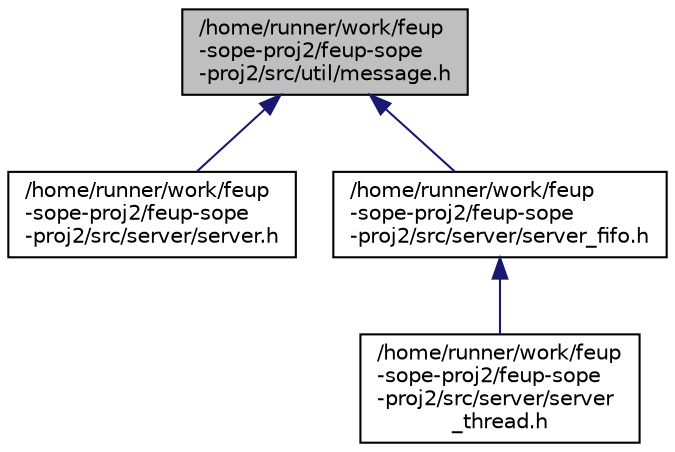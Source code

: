 digraph "/home/runner/work/feup-sope-proj2/feup-sope-proj2/src/util/message.h"
{
  edge [fontname="Helvetica",fontsize="10",labelfontname="Helvetica",labelfontsize="10"];
  node [fontname="Helvetica",fontsize="10",shape=record];
  Node9 [label="/home/runner/work/feup\l-sope-proj2/feup-sope\l-proj2/src/util/message.h",height=0.2,width=0.4,color="black", fillcolor="grey75", style="filled", fontcolor="black"];
  Node9 -> Node10 [dir="back",color="midnightblue",fontsize="10",style="solid",fontname="Helvetica"];
  Node10 [label="/home/runner/work/feup\l-sope-proj2/feup-sope\l-proj2/src/server/server.h",height=0.2,width=0.4,color="black", fillcolor="white", style="filled",URL="$server_8h.html",tooltip="Methods related to the server side. "];
  Node9 -> Node11 [dir="back",color="midnightblue",fontsize="10",style="solid",fontname="Helvetica"];
  Node11 [label="/home/runner/work/feup\l-sope-proj2/feup-sope\l-proj2/src/server/server_fifo.h",height=0.2,width=0.4,color="black", fillcolor="white", style="filled",URL="$server__fifo_8h.html",tooltip="Methods related to FIFO handling. "];
  Node11 -> Node12 [dir="back",color="midnightblue",fontsize="10",style="solid",fontname="Helvetica"];
  Node12 [label="/home/runner/work/feup\l-sope-proj2/feup-sope\l-proj2/src/server/server\l_thread.h",height=0.2,width=0.4,color="black", fillcolor="white", style="filled",URL="$server__thread_8h.html",tooltip="Methods related to thread handling. "];
}
